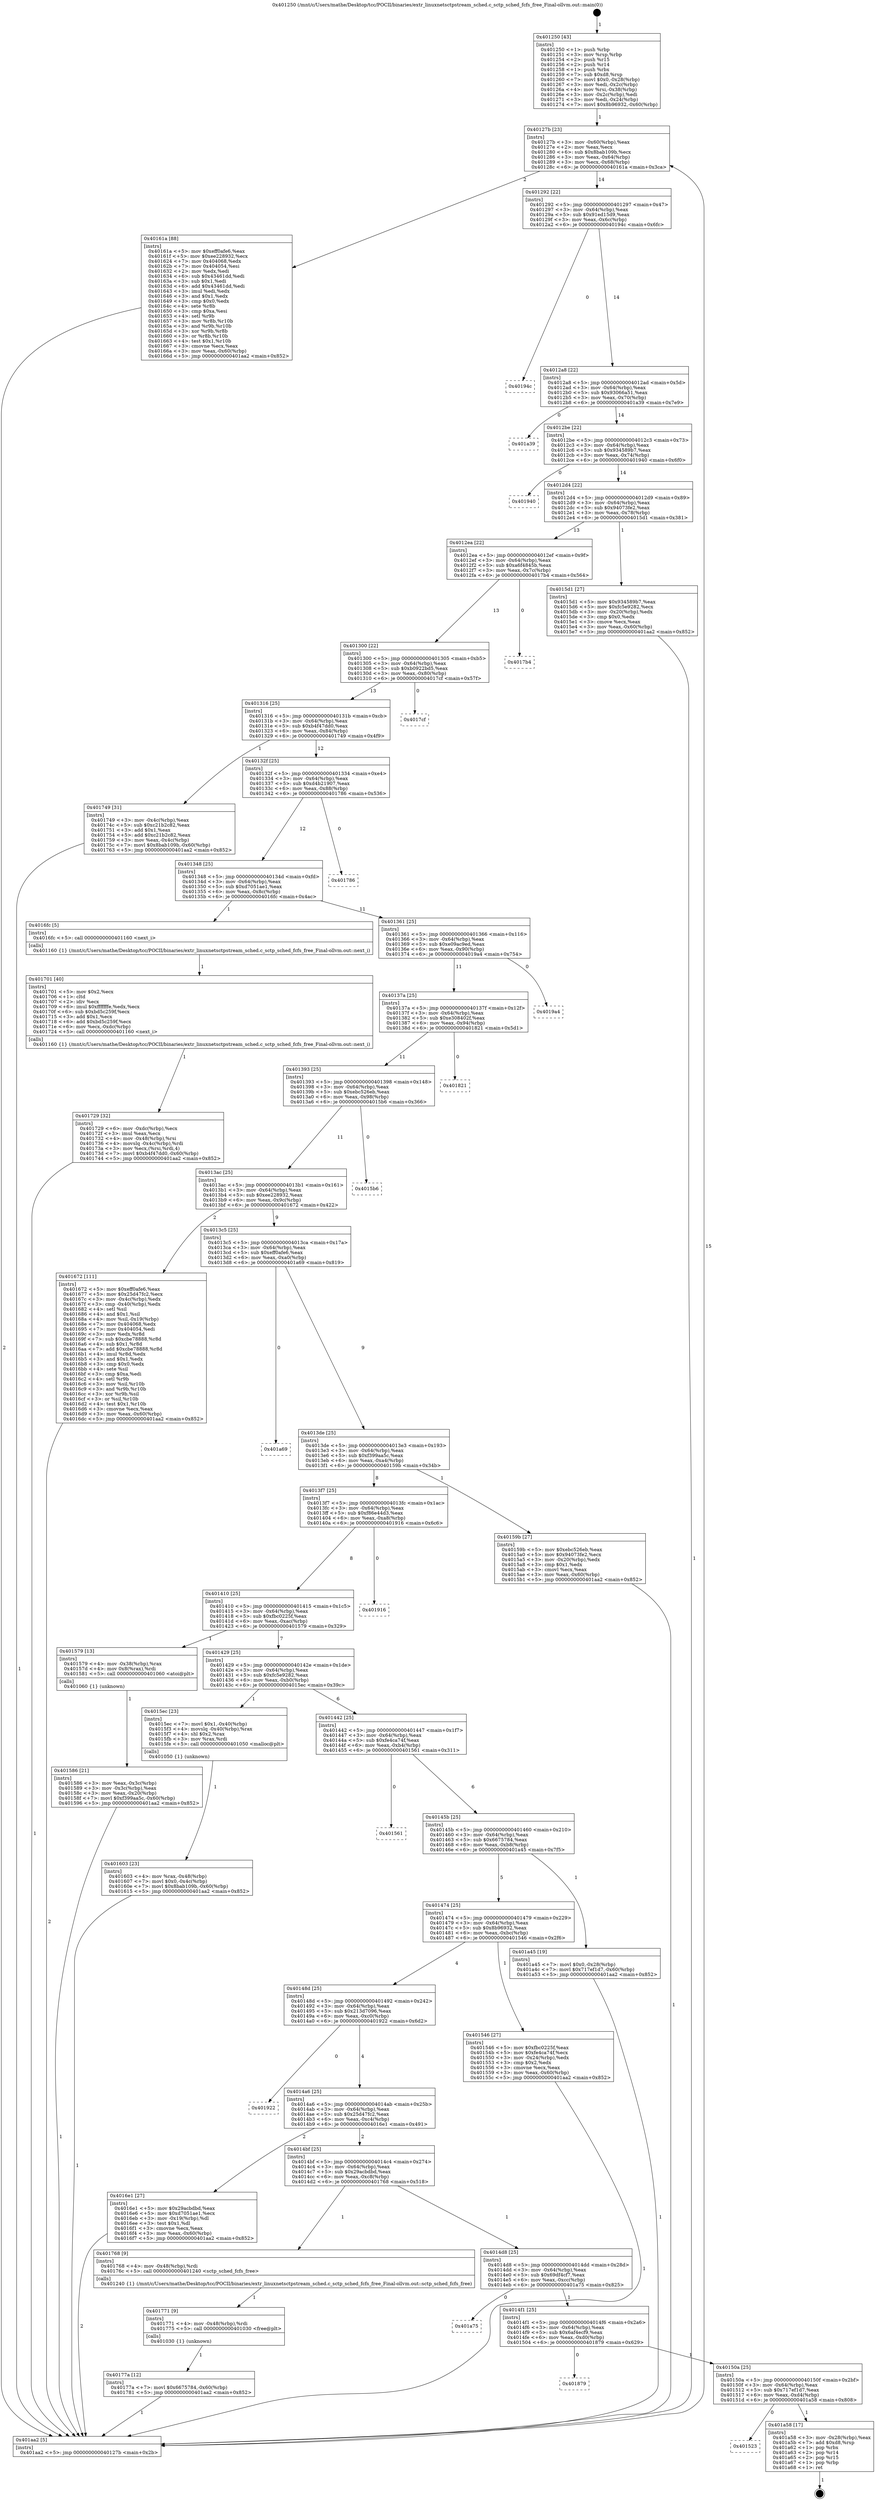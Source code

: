 digraph "0x401250" {
  label = "0x401250 (/mnt/c/Users/mathe/Desktop/tcc/POCII/binaries/extr_linuxnetsctpstream_sched.c_sctp_sched_fcfs_free_Final-ollvm.out::main(0))"
  labelloc = "t"
  node[shape=record]

  Entry [label="",width=0.3,height=0.3,shape=circle,fillcolor=black,style=filled]
  "0x40127b" [label="{
     0x40127b [23]\l
     | [instrs]\l
     &nbsp;&nbsp;0x40127b \<+3\>: mov -0x60(%rbp),%eax\l
     &nbsp;&nbsp;0x40127e \<+2\>: mov %eax,%ecx\l
     &nbsp;&nbsp;0x401280 \<+6\>: sub $0x8bab109b,%ecx\l
     &nbsp;&nbsp;0x401286 \<+3\>: mov %eax,-0x64(%rbp)\l
     &nbsp;&nbsp;0x401289 \<+3\>: mov %ecx,-0x68(%rbp)\l
     &nbsp;&nbsp;0x40128c \<+6\>: je 000000000040161a \<main+0x3ca\>\l
  }"]
  "0x40161a" [label="{
     0x40161a [88]\l
     | [instrs]\l
     &nbsp;&nbsp;0x40161a \<+5\>: mov $0xeff0afe6,%eax\l
     &nbsp;&nbsp;0x40161f \<+5\>: mov $0xee228932,%ecx\l
     &nbsp;&nbsp;0x401624 \<+7\>: mov 0x404068,%edx\l
     &nbsp;&nbsp;0x40162b \<+7\>: mov 0x404054,%esi\l
     &nbsp;&nbsp;0x401632 \<+2\>: mov %edx,%edi\l
     &nbsp;&nbsp;0x401634 \<+6\>: sub $0x43461dd,%edi\l
     &nbsp;&nbsp;0x40163a \<+3\>: sub $0x1,%edi\l
     &nbsp;&nbsp;0x40163d \<+6\>: add $0x43461dd,%edi\l
     &nbsp;&nbsp;0x401643 \<+3\>: imul %edi,%edx\l
     &nbsp;&nbsp;0x401646 \<+3\>: and $0x1,%edx\l
     &nbsp;&nbsp;0x401649 \<+3\>: cmp $0x0,%edx\l
     &nbsp;&nbsp;0x40164c \<+4\>: sete %r8b\l
     &nbsp;&nbsp;0x401650 \<+3\>: cmp $0xa,%esi\l
     &nbsp;&nbsp;0x401653 \<+4\>: setl %r9b\l
     &nbsp;&nbsp;0x401657 \<+3\>: mov %r8b,%r10b\l
     &nbsp;&nbsp;0x40165a \<+3\>: and %r9b,%r10b\l
     &nbsp;&nbsp;0x40165d \<+3\>: xor %r9b,%r8b\l
     &nbsp;&nbsp;0x401660 \<+3\>: or %r8b,%r10b\l
     &nbsp;&nbsp;0x401663 \<+4\>: test $0x1,%r10b\l
     &nbsp;&nbsp;0x401667 \<+3\>: cmovne %ecx,%eax\l
     &nbsp;&nbsp;0x40166a \<+3\>: mov %eax,-0x60(%rbp)\l
     &nbsp;&nbsp;0x40166d \<+5\>: jmp 0000000000401aa2 \<main+0x852\>\l
  }"]
  "0x401292" [label="{
     0x401292 [22]\l
     | [instrs]\l
     &nbsp;&nbsp;0x401292 \<+5\>: jmp 0000000000401297 \<main+0x47\>\l
     &nbsp;&nbsp;0x401297 \<+3\>: mov -0x64(%rbp),%eax\l
     &nbsp;&nbsp;0x40129a \<+5\>: sub $0x91ed15d9,%eax\l
     &nbsp;&nbsp;0x40129f \<+3\>: mov %eax,-0x6c(%rbp)\l
     &nbsp;&nbsp;0x4012a2 \<+6\>: je 000000000040194c \<main+0x6fc\>\l
  }"]
  Exit [label="",width=0.3,height=0.3,shape=circle,fillcolor=black,style=filled,peripheries=2]
  "0x40194c" [label="{
     0x40194c\l
  }", style=dashed]
  "0x4012a8" [label="{
     0x4012a8 [22]\l
     | [instrs]\l
     &nbsp;&nbsp;0x4012a8 \<+5\>: jmp 00000000004012ad \<main+0x5d\>\l
     &nbsp;&nbsp;0x4012ad \<+3\>: mov -0x64(%rbp),%eax\l
     &nbsp;&nbsp;0x4012b0 \<+5\>: sub $0x93066a51,%eax\l
     &nbsp;&nbsp;0x4012b5 \<+3\>: mov %eax,-0x70(%rbp)\l
     &nbsp;&nbsp;0x4012b8 \<+6\>: je 0000000000401a39 \<main+0x7e9\>\l
  }"]
  "0x401523" [label="{
     0x401523\l
  }", style=dashed]
  "0x401a39" [label="{
     0x401a39\l
  }", style=dashed]
  "0x4012be" [label="{
     0x4012be [22]\l
     | [instrs]\l
     &nbsp;&nbsp;0x4012be \<+5\>: jmp 00000000004012c3 \<main+0x73\>\l
     &nbsp;&nbsp;0x4012c3 \<+3\>: mov -0x64(%rbp),%eax\l
     &nbsp;&nbsp;0x4012c6 \<+5\>: sub $0x934589b7,%eax\l
     &nbsp;&nbsp;0x4012cb \<+3\>: mov %eax,-0x74(%rbp)\l
     &nbsp;&nbsp;0x4012ce \<+6\>: je 0000000000401940 \<main+0x6f0\>\l
  }"]
  "0x401a58" [label="{
     0x401a58 [17]\l
     | [instrs]\l
     &nbsp;&nbsp;0x401a58 \<+3\>: mov -0x28(%rbp),%eax\l
     &nbsp;&nbsp;0x401a5b \<+7\>: add $0xd8,%rsp\l
     &nbsp;&nbsp;0x401a62 \<+1\>: pop %rbx\l
     &nbsp;&nbsp;0x401a63 \<+2\>: pop %r14\l
     &nbsp;&nbsp;0x401a65 \<+2\>: pop %r15\l
     &nbsp;&nbsp;0x401a67 \<+1\>: pop %rbp\l
     &nbsp;&nbsp;0x401a68 \<+1\>: ret\l
  }"]
  "0x401940" [label="{
     0x401940\l
  }", style=dashed]
  "0x4012d4" [label="{
     0x4012d4 [22]\l
     | [instrs]\l
     &nbsp;&nbsp;0x4012d4 \<+5\>: jmp 00000000004012d9 \<main+0x89\>\l
     &nbsp;&nbsp;0x4012d9 \<+3\>: mov -0x64(%rbp),%eax\l
     &nbsp;&nbsp;0x4012dc \<+5\>: sub $0x94073fe2,%eax\l
     &nbsp;&nbsp;0x4012e1 \<+3\>: mov %eax,-0x78(%rbp)\l
     &nbsp;&nbsp;0x4012e4 \<+6\>: je 00000000004015d1 \<main+0x381\>\l
  }"]
  "0x40150a" [label="{
     0x40150a [25]\l
     | [instrs]\l
     &nbsp;&nbsp;0x40150a \<+5\>: jmp 000000000040150f \<main+0x2bf\>\l
     &nbsp;&nbsp;0x40150f \<+3\>: mov -0x64(%rbp),%eax\l
     &nbsp;&nbsp;0x401512 \<+5\>: sub $0x717ef1d7,%eax\l
     &nbsp;&nbsp;0x401517 \<+6\>: mov %eax,-0xd4(%rbp)\l
     &nbsp;&nbsp;0x40151d \<+6\>: je 0000000000401a58 \<main+0x808\>\l
  }"]
  "0x4015d1" [label="{
     0x4015d1 [27]\l
     | [instrs]\l
     &nbsp;&nbsp;0x4015d1 \<+5\>: mov $0x934589b7,%eax\l
     &nbsp;&nbsp;0x4015d6 \<+5\>: mov $0xfc5e9282,%ecx\l
     &nbsp;&nbsp;0x4015db \<+3\>: mov -0x20(%rbp),%edx\l
     &nbsp;&nbsp;0x4015de \<+3\>: cmp $0x0,%edx\l
     &nbsp;&nbsp;0x4015e1 \<+3\>: cmove %ecx,%eax\l
     &nbsp;&nbsp;0x4015e4 \<+3\>: mov %eax,-0x60(%rbp)\l
     &nbsp;&nbsp;0x4015e7 \<+5\>: jmp 0000000000401aa2 \<main+0x852\>\l
  }"]
  "0x4012ea" [label="{
     0x4012ea [22]\l
     | [instrs]\l
     &nbsp;&nbsp;0x4012ea \<+5\>: jmp 00000000004012ef \<main+0x9f\>\l
     &nbsp;&nbsp;0x4012ef \<+3\>: mov -0x64(%rbp),%eax\l
     &nbsp;&nbsp;0x4012f2 \<+5\>: sub $0xa6f4845b,%eax\l
     &nbsp;&nbsp;0x4012f7 \<+3\>: mov %eax,-0x7c(%rbp)\l
     &nbsp;&nbsp;0x4012fa \<+6\>: je 00000000004017b4 \<main+0x564\>\l
  }"]
  "0x401879" [label="{
     0x401879\l
  }", style=dashed]
  "0x4017b4" [label="{
     0x4017b4\l
  }", style=dashed]
  "0x401300" [label="{
     0x401300 [22]\l
     | [instrs]\l
     &nbsp;&nbsp;0x401300 \<+5\>: jmp 0000000000401305 \<main+0xb5\>\l
     &nbsp;&nbsp;0x401305 \<+3\>: mov -0x64(%rbp),%eax\l
     &nbsp;&nbsp;0x401308 \<+5\>: sub $0xb0922bd5,%eax\l
     &nbsp;&nbsp;0x40130d \<+3\>: mov %eax,-0x80(%rbp)\l
     &nbsp;&nbsp;0x401310 \<+6\>: je 00000000004017cf \<main+0x57f\>\l
  }"]
  "0x4014f1" [label="{
     0x4014f1 [25]\l
     | [instrs]\l
     &nbsp;&nbsp;0x4014f1 \<+5\>: jmp 00000000004014f6 \<main+0x2a6\>\l
     &nbsp;&nbsp;0x4014f6 \<+3\>: mov -0x64(%rbp),%eax\l
     &nbsp;&nbsp;0x4014f9 \<+5\>: sub $0x6af4ecf9,%eax\l
     &nbsp;&nbsp;0x4014fe \<+6\>: mov %eax,-0xd0(%rbp)\l
     &nbsp;&nbsp;0x401504 \<+6\>: je 0000000000401879 \<main+0x629\>\l
  }"]
  "0x4017cf" [label="{
     0x4017cf\l
  }", style=dashed]
  "0x401316" [label="{
     0x401316 [25]\l
     | [instrs]\l
     &nbsp;&nbsp;0x401316 \<+5\>: jmp 000000000040131b \<main+0xcb\>\l
     &nbsp;&nbsp;0x40131b \<+3\>: mov -0x64(%rbp),%eax\l
     &nbsp;&nbsp;0x40131e \<+5\>: sub $0xb4f47dd0,%eax\l
     &nbsp;&nbsp;0x401323 \<+6\>: mov %eax,-0x84(%rbp)\l
     &nbsp;&nbsp;0x401329 \<+6\>: je 0000000000401749 \<main+0x4f9\>\l
  }"]
  "0x401a75" [label="{
     0x401a75\l
  }", style=dashed]
  "0x401749" [label="{
     0x401749 [31]\l
     | [instrs]\l
     &nbsp;&nbsp;0x401749 \<+3\>: mov -0x4c(%rbp),%eax\l
     &nbsp;&nbsp;0x40174c \<+5\>: sub $0xc21b2c82,%eax\l
     &nbsp;&nbsp;0x401751 \<+3\>: add $0x1,%eax\l
     &nbsp;&nbsp;0x401754 \<+5\>: add $0xc21b2c82,%eax\l
     &nbsp;&nbsp;0x401759 \<+3\>: mov %eax,-0x4c(%rbp)\l
     &nbsp;&nbsp;0x40175c \<+7\>: movl $0x8bab109b,-0x60(%rbp)\l
     &nbsp;&nbsp;0x401763 \<+5\>: jmp 0000000000401aa2 \<main+0x852\>\l
  }"]
  "0x40132f" [label="{
     0x40132f [25]\l
     | [instrs]\l
     &nbsp;&nbsp;0x40132f \<+5\>: jmp 0000000000401334 \<main+0xe4\>\l
     &nbsp;&nbsp;0x401334 \<+3\>: mov -0x64(%rbp),%eax\l
     &nbsp;&nbsp;0x401337 \<+5\>: sub $0xd4b21907,%eax\l
     &nbsp;&nbsp;0x40133c \<+6\>: mov %eax,-0x88(%rbp)\l
     &nbsp;&nbsp;0x401342 \<+6\>: je 0000000000401786 \<main+0x536\>\l
  }"]
  "0x40177a" [label="{
     0x40177a [12]\l
     | [instrs]\l
     &nbsp;&nbsp;0x40177a \<+7\>: movl $0x6675784,-0x60(%rbp)\l
     &nbsp;&nbsp;0x401781 \<+5\>: jmp 0000000000401aa2 \<main+0x852\>\l
  }"]
  "0x401786" [label="{
     0x401786\l
  }", style=dashed]
  "0x401348" [label="{
     0x401348 [25]\l
     | [instrs]\l
     &nbsp;&nbsp;0x401348 \<+5\>: jmp 000000000040134d \<main+0xfd\>\l
     &nbsp;&nbsp;0x40134d \<+3\>: mov -0x64(%rbp),%eax\l
     &nbsp;&nbsp;0x401350 \<+5\>: sub $0xd7051ae1,%eax\l
     &nbsp;&nbsp;0x401355 \<+6\>: mov %eax,-0x8c(%rbp)\l
     &nbsp;&nbsp;0x40135b \<+6\>: je 00000000004016fc \<main+0x4ac\>\l
  }"]
  "0x401771" [label="{
     0x401771 [9]\l
     | [instrs]\l
     &nbsp;&nbsp;0x401771 \<+4\>: mov -0x48(%rbp),%rdi\l
     &nbsp;&nbsp;0x401775 \<+5\>: call 0000000000401030 \<free@plt\>\l
     | [calls]\l
     &nbsp;&nbsp;0x401030 \{1\} (unknown)\l
  }"]
  "0x4016fc" [label="{
     0x4016fc [5]\l
     | [instrs]\l
     &nbsp;&nbsp;0x4016fc \<+5\>: call 0000000000401160 \<next_i\>\l
     | [calls]\l
     &nbsp;&nbsp;0x401160 \{1\} (/mnt/c/Users/mathe/Desktop/tcc/POCII/binaries/extr_linuxnetsctpstream_sched.c_sctp_sched_fcfs_free_Final-ollvm.out::next_i)\l
  }"]
  "0x401361" [label="{
     0x401361 [25]\l
     | [instrs]\l
     &nbsp;&nbsp;0x401361 \<+5\>: jmp 0000000000401366 \<main+0x116\>\l
     &nbsp;&nbsp;0x401366 \<+3\>: mov -0x64(%rbp),%eax\l
     &nbsp;&nbsp;0x401369 \<+5\>: sub $0xe09ac9ed,%eax\l
     &nbsp;&nbsp;0x40136e \<+6\>: mov %eax,-0x90(%rbp)\l
     &nbsp;&nbsp;0x401374 \<+6\>: je 00000000004019a4 \<main+0x754\>\l
  }"]
  "0x4014d8" [label="{
     0x4014d8 [25]\l
     | [instrs]\l
     &nbsp;&nbsp;0x4014d8 \<+5\>: jmp 00000000004014dd \<main+0x28d\>\l
     &nbsp;&nbsp;0x4014dd \<+3\>: mov -0x64(%rbp),%eax\l
     &nbsp;&nbsp;0x4014e0 \<+5\>: sub $0x69df4cf7,%eax\l
     &nbsp;&nbsp;0x4014e5 \<+6\>: mov %eax,-0xcc(%rbp)\l
     &nbsp;&nbsp;0x4014eb \<+6\>: je 0000000000401a75 \<main+0x825\>\l
  }"]
  "0x4019a4" [label="{
     0x4019a4\l
  }", style=dashed]
  "0x40137a" [label="{
     0x40137a [25]\l
     | [instrs]\l
     &nbsp;&nbsp;0x40137a \<+5\>: jmp 000000000040137f \<main+0x12f\>\l
     &nbsp;&nbsp;0x40137f \<+3\>: mov -0x64(%rbp),%eax\l
     &nbsp;&nbsp;0x401382 \<+5\>: sub $0xe308402f,%eax\l
     &nbsp;&nbsp;0x401387 \<+6\>: mov %eax,-0x94(%rbp)\l
     &nbsp;&nbsp;0x40138d \<+6\>: je 0000000000401821 \<main+0x5d1\>\l
  }"]
  "0x401768" [label="{
     0x401768 [9]\l
     | [instrs]\l
     &nbsp;&nbsp;0x401768 \<+4\>: mov -0x48(%rbp),%rdi\l
     &nbsp;&nbsp;0x40176c \<+5\>: call 0000000000401240 \<sctp_sched_fcfs_free\>\l
     | [calls]\l
     &nbsp;&nbsp;0x401240 \{1\} (/mnt/c/Users/mathe/Desktop/tcc/POCII/binaries/extr_linuxnetsctpstream_sched.c_sctp_sched_fcfs_free_Final-ollvm.out::sctp_sched_fcfs_free)\l
  }"]
  "0x401821" [label="{
     0x401821\l
  }", style=dashed]
  "0x401393" [label="{
     0x401393 [25]\l
     | [instrs]\l
     &nbsp;&nbsp;0x401393 \<+5\>: jmp 0000000000401398 \<main+0x148\>\l
     &nbsp;&nbsp;0x401398 \<+3\>: mov -0x64(%rbp),%eax\l
     &nbsp;&nbsp;0x40139b \<+5\>: sub $0xebc526eb,%eax\l
     &nbsp;&nbsp;0x4013a0 \<+6\>: mov %eax,-0x98(%rbp)\l
     &nbsp;&nbsp;0x4013a6 \<+6\>: je 00000000004015b6 \<main+0x366\>\l
  }"]
  "0x401729" [label="{
     0x401729 [32]\l
     | [instrs]\l
     &nbsp;&nbsp;0x401729 \<+6\>: mov -0xdc(%rbp),%ecx\l
     &nbsp;&nbsp;0x40172f \<+3\>: imul %eax,%ecx\l
     &nbsp;&nbsp;0x401732 \<+4\>: mov -0x48(%rbp),%rsi\l
     &nbsp;&nbsp;0x401736 \<+4\>: movslq -0x4c(%rbp),%rdi\l
     &nbsp;&nbsp;0x40173a \<+3\>: mov %ecx,(%rsi,%rdi,4)\l
     &nbsp;&nbsp;0x40173d \<+7\>: movl $0xb4f47dd0,-0x60(%rbp)\l
     &nbsp;&nbsp;0x401744 \<+5\>: jmp 0000000000401aa2 \<main+0x852\>\l
  }"]
  "0x4015b6" [label="{
     0x4015b6\l
  }", style=dashed]
  "0x4013ac" [label="{
     0x4013ac [25]\l
     | [instrs]\l
     &nbsp;&nbsp;0x4013ac \<+5\>: jmp 00000000004013b1 \<main+0x161\>\l
     &nbsp;&nbsp;0x4013b1 \<+3\>: mov -0x64(%rbp),%eax\l
     &nbsp;&nbsp;0x4013b4 \<+5\>: sub $0xee228932,%eax\l
     &nbsp;&nbsp;0x4013b9 \<+6\>: mov %eax,-0x9c(%rbp)\l
     &nbsp;&nbsp;0x4013bf \<+6\>: je 0000000000401672 \<main+0x422\>\l
  }"]
  "0x401701" [label="{
     0x401701 [40]\l
     | [instrs]\l
     &nbsp;&nbsp;0x401701 \<+5\>: mov $0x2,%ecx\l
     &nbsp;&nbsp;0x401706 \<+1\>: cltd\l
     &nbsp;&nbsp;0x401707 \<+2\>: idiv %ecx\l
     &nbsp;&nbsp;0x401709 \<+6\>: imul $0xfffffffe,%edx,%ecx\l
     &nbsp;&nbsp;0x40170f \<+6\>: sub $0xbd5c259f,%ecx\l
     &nbsp;&nbsp;0x401715 \<+3\>: add $0x1,%ecx\l
     &nbsp;&nbsp;0x401718 \<+6\>: add $0xbd5c259f,%ecx\l
     &nbsp;&nbsp;0x40171e \<+6\>: mov %ecx,-0xdc(%rbp)\l
     &nbsp;&nbsp;0x401724 \<+5\>: call 0000000000401160 \<next_i\>\l
     | [calls]\l
     &nbsp;&nbsp;0x401160 \{1\} (/mnt/c/Users/mathe/Desktop/tcc/POCII/binaries/extr_linuxnetsctpstream_sched.c_sctp_sched_fcfs_free_Final-ollvm.out::next_i)\l
  }"]
  "0x401672" [label="{
     0x401672 [111]\l
     | [instrs]\l
     &nbsp;&nbsp;0x401672 \<+5\>: mov $0xeff0afe6,%eax\l
     &nbsp;&nbsp;0x401677 \<+5\>: mov $0x25d47fc2,%ecx\l
     &nbsp;&nbsp;0x40167c \<+3\>: mov -0x4c(%rbp),%edx\l
     &nbsp;&nbsp;0x40167f \<+3\>: cmp -0x40(%rbp),%edx\l
     &nbsp;&nbsp;0x401682 \<+4\>: setl %sil\l
     &nbsp;&nbsp;0x401686 \<+4\>: and $0x1,%sil\l
     &nbsp;&nbsp;0x40168a \<+4\>: mov %sil,-0x19(%rbp)\l
     &nbsp;&nbsp;0x40168e \<+7\>: mov 0x404068,%edx\l
     &nbsp;&nbsp;0x401695 \<+7\>: mov 0x404054,%edi\l
     &nbsp;&nbsp;0x40169c \<+3\>: mov %edx,%r8d\l
     &nbsp;&nbsp;0x40169f \<+7\>: sub $0xcbe78888,%r8d\l
     &nbsp;&nbsp;0x4016a6 \<+4\>: sub $0x1,%r8d\l
     &nbsp;&nbsp;0x4016aa \<+7\>: add $0xcbe78888,%r8d\l
     &nbsp;&nbsp;0x4016b1 \<+4\>: imul %r8d,%edx\l
     &nbsp;&nbsp;0x4016b5 \<+3\>: and $0x1,%edx\l
     &nbsp;&nbsp;0x4016b8 \<+3\>: cmp $0x0,%edx\l
     &nbsp;&nbsp;0x4016bb \<+4\>: sete %sil\l
     &nbsp;&nbsp;0x4016bf \<+3\>: cmp $0xa,%edi\l
     &nbsp;&nbsp;0x4016c2 \<+4\>: setl %r9b\l
     &nbsp;&nbsp;0x4016c6 \<+3\>: mov %sil,%r10b\l
     &nbsp;&nbsp;0x4016c9 \<+3\>: and %r9b,%r10b\l
     &nbsp;&nbsp;0x4016cc \<+3\>: xor %r9b,%sil\l
     &nbsp;&nbsp;0x4016cf \<+3\>: or %sil,%r10b\l
     &nbsp;&nbsp;0x4016d2 \<+4\>: test $0x1,%r10b\l
     &nbsp;&nbsp;0x4016d6 \<+3\>: cmovne %ecx,%eax\l
     &nbsp;&nbsp;0x4016d9 \<+3\>: mov %eax,-0x60(%rbp)\l
     &nbsp;&nbsp;0x4016dc \<+5\>: jmp 0000000000401aa2 \<main+0x852\>\l
  }"]
  "0x4013c5" [label="{
     0x4013c5 [25]\l
     | [instrs]\l
     &nbsp;&nbsp;0x4013c5 \<+5\>: jmp 00000000004013ca \<main+0x17a\>\l
     &nbsp;&nbsp;0x4013ca \<+3\>: mov -0x64(%rbp),%eax\l
     &nbsp;&nbsp;0x4013cd \<+5\>: sub $0xeff0afe6,%eax\l
     &nbsp;&nbsp;0x4013d2 \<+6\>: mov %eax,-0xa0(%rbp)\l
     &nbsp;&nbsp;0x4013d8 \<+6\>: je 0000000000401a69 \<main+0x819\>\l
  }"]
  "0x4014bf" [label="{
     0x4014bf [25]\l
     | [instrs]\l
     &nbsp;&nbsp;0x4014bf \<+5\>: jmp 00000000004014c4 \<main+0x274\>\l
     &nbsp;&nbsp;0x4014c4 \<+3\>: mov -0x64(%rbp),%eax\l
     &nbsp;&nbsp;0x4014c7 \<+5\>: sub $0x29acbdbd,%eax\l
     &nbsp;&nbsp;0x4014cc \<+6\>: mov %eax,-0xc8(%rbp)\l
     &nbsp;&nbsp;0x4014d2 \<+6\>: je 0000000000401768 \<main+0x518\>\l
  }"]
  "0x401a69" [label="{
     0x401a69\l
  }", style=dashed]
  "0x4013de" [label="{
     0x4013de [25]\l
     | [instrs]\l
     &nbsp;&nbsp;0x4013de \<+5\>: jmp 00000000004013e3 \<main+0x193\>\l
     &nbsp;&nbsp;0x4013e3 \<+3\>: mov -0x64(%rbp),%eax\l
     &nbsp;&nbsp;0x4013e6 \<+5\>: sub $0xf399aa5c,%eax\l
     &nbsp;&nbsp;0x4013eb \<+6\>: mov %eax,-0xa4(%rbp)\l
     &nbsp;&nbsp;0x4013f1 \<+6\>: je 000000000040159b \<main+0x34b\>\l
  }"]
  "0x4016e1" [label="{
     0x4016e1 [27]\l
     | [instrs]\l
     &nbsp;&nbsp;0x4016e1 \<+5\>: mov $0x29acbdbd,%eax\l
     &nbsp;&nbsp;0x4016e6 \<+5\>: mov $0xd7051ae1,%ecx\l
     &nbsp;&nbsp;0x4016eb \<+3\>: mov -0x19(%rbp),%dl\l
     &nbsp;&nbsp;0x4016ee \<+3\>: test $0x1,%dl\l
     &nbsp;&nbsp;0x4016f1 \<+3\>: cmovne %ecx,%eax\l
     &nbsp;&nbsp;0x4016f4 \<+3\>: mov %eax,-0x60(%rbp)\l
     &nbsp;&nbsp;0x4016f7 \<+5\>: jmp 0000000000401aa2 \<main+0x852\>\l
  }"]
  "0x40159b" [label="{
     0x40159b [27]\l
     | [instrs]\l
     &nbsp;&nbsp;0x40159b \<+5\>: mov $0xebc526eb,%eax\l
     &nbsp;&nbsp;0x4015a0 \<+5\>: mov $0x94073fe2,%ecx\l
     &nbsp;&nbsp;0x4015a5 \<+3\>: mov -0x20(%rbp),%edx\l
     &nbsp;&nbsp;0x4015a8 \<+3\>: cmp $0x1,%edx\l
     &nbsp;&nbsp;0x4015ab \<+3\>: cmovl %ecx,%eax\l
     &nbsp;&nbsp;0x4015ae \<+3\>: mov %eax,-0x60(%rbp)\l
     &nbsp;&nbsp;0x4015b1 \<+5\>: jmp 0000000000401aa2 \<main+0x852\>\l
  }"]
  "0x4013f7" [label="{
     0x4013f7 [25]\l
     | [instrs]\l
     &nbsp;&nbsp;0x4013f7 \<+5\>: jmp 00000000004013fc \<main+0x1ac\>\l
     &nbsp;&nbsp;0x4013fc \<+3\>: mov -0x64(%rbp),%eax\l
     &nbsp;&nbsp;0x4013ff \<+5\>: sub $0xf86e44d3,%eax\l
     &nbsp;&nbsp;0x401404 \<+6\>: mov %eax,-0xa8(%rbp)\l
     &nbsp;&nbsp;0x40140a \<+6\>: je 0000000000401916 \<main+0x6c6\>\l
  }"]
  "0x4014a6" [label="{
     0x4014a6 [25]\l
     | [instrs]\l
     &nbsp;&nbsp;0x4014a6 \<+5\>: jmp 00000000004014ab \<main+0x25b\>\l
     &nbsp;&nbsp;0x4014ab \<+3\>: mov -0x64(%rbp),%eax\l
     &nbsp;&nbsp;0x4014ae \<+5\>: sub $0x25d47fc2,%eax\l
     &nbsp;&nbsp;0x4014b3 \<+6\>: mov %eax,-0xc4(%rbp)\l
     &nbsp;&nbsp;0x4014b9 \<+6\>: je 00000000004016e1 \<main+0x491\>\l
  }"]
  "0x401916" [label="{
     0x401916\l
  }", style=dashed]
  "0x401410" [label="{
     0x401410 [25]\l
     | [instrs]\l
     &nbsp;&nbsp;0x401410 \<+5\>: jmp 0000000000401415 \<main+0x1c5\>\l
     &nbsp;&nbsp;0x401415 \<+3\>: mov -0x64(%rbp),%eax\l
     &nbsp;&nbsp;0x401418 \<+5\>: sub $0xfbc0225f,%eax\l
     &nbsp;&nbsp;0x40141d \<+6\>: mov %eax,-0xac(%rbp)\l
     &nbsp;&nbsp;0x401423 \<+6\>: je 0000000000401579 \<main+0x329\>\l
  }"]
  "0x401922" [label="{
     0x401922\l
  }", style=dashed]
  "0x401579" [label="{
     0x401579 [13]\l
     | [instrs]\l
     &nbsp;&nbsp;0x401579 \<+4\>: mov -0x38(%rbp),%rax\l
     &nbsp;&nbsp;0x40157d \<+4\>: mov 0x8(%rax),%rdi\l
     &nbsp;&nbsp;0x401581 \<+5\>: call 0000000000401060 \<atoi@plt\>\l
     | [calls]\l
     &nbsp;&nbsp;0x401060 \{1\} (unknown)\l
  }"]
  "0x401429" [label="{
     0x401429 [25]\l
     | [instrs]\l
     &nbsp;&nbsp;0x401429 \<+5\>: jmp 000000000040142e \<main+0x1de\>\l
     &nbsp;&nbsp;0x40142e \<+3\>: mov -0x64(%rbp),%eax\l
     &nbsp;&nbsp;0x401431 \<+5\>: sub $0xfc5e9282,%eax\l
     &nbsp;&nbsp;0x401436 \<+6\>: mov %eax,-0xb0(%rbp)\l
     &nbsp;&nbsp;0x40143c \<+6\>: je 00000000004015ec \<main+0x39c\>\l
  }"]
  "0x401603" [label="{
     0x401603 [23]\l
     | [instrs]\l
     &nbsp;&nbsp;0x401603 \<+4\>: mov %rax,-0x48(%rbp)\l
     &nbsp;&nbsp;0x401607 \<+7\>: movl $0x0,-0x4c(%rbp)\l
     &nbsp;&nbsp;0x40160e \<+7\>: movl $0x8bab109b,-0x60(%rbp)\l
     &nbsp;&nbsp;0x401615 \<+5\>: jmp 0000000000401aa2 \<main+0x852\>\l
  }"]
  "0x4015ec" [label="{
     0x4015ec [23]\l
     | [instrs]\l
     &nbsp;&nbsp;0x4015ec \<+7\>: movl $0x1,-0x40(%rbp)\l
     &nbsp;&nbsp;0x4015f3 \<+4\>: movslq -0x40(%rbp),%rax\l
     &nbsp;&nbsp;0x4015f7 \<+4\>: shl $0x2,%rax\l
     &nbsp;&nbsp;0x4015fb \<+3\>: mov %rax,%rdi\l
     &nbsp;&nbsp;0x4015fe \<+5\>: call 0000000000401050 \<malloc@plt\>\l
     | [calls]\l
     &nbsp;&nbsp;0x401050 \{1\} (unknown)\l
  }"]
  "0x401442" [label="{
     0x401442 [25]\l
     | [instrs]\l
     &nbsp;&nbsp;0x401442 \<+5\>: jmp 0000000000401447 \<main+0x1f7\>\l
     &nbsp;&nbsp;0x401447 \<+3\>: mov -0x64(%rbp),%eax\l
     &nbsp;&nbsp;0x40144a \<+5\>: sub $0xfe4ca74f,%eax\l
     &nbsp;&nbsp;0x40144f \<+6\>: mov %eax,-0xb4(%rbp)\l
     &nbsp;&nbsp;0x401455 \<+6\>: je 0000000000401561 \<main+0x311\>\l
  }"]
  "0x401586" [label="{
     0x401586 [21]\l
     | [instrs]\l
     &nbsp;&nbsp;0x401586 \<+3\>: mov %eax,-0x3c(%rbp)\l
     &nbsp;&nbsp;0x401589 \<+3\>: mov -0x3c(%rbp),%eax\l
     &nbsp;&nbsp;0x40158c \<+3\>: mov %eax,-0x20(%rbp)\l
     &nbsp;&nbsp;0x40158f \<+7\>: movl $0xf399aa5c,-0x60(%rbp)\l
     &nbsp;&nbsp;0x401596 \<+5\>: jmp 0000000000401aa2 \<main+0x852\>\l
  }"]
  "0x401561" [label="{
     0x401561\l
  }", style=dashed]
  "0x40145b" [label="{
     0x40145b [25]\l
     | [instrs]\l
     &nbsp;&nbsp;0x40145b \<+5\>: jmp 0000000000401460 \<main+0x210\>\l
     &nbsp;&nbsp;0x401460 \<+3\>: mov -0x64(%rbp),%eax\l
     &nbsp;&nbsp;0x401463 \<+5\>: sub $0x6675784,%eax\l
     &nbsp;&nbsp;0x401468 \<+6\>: mov %eax,-0xb8(%rbp)\l
     &nbsp;&nbsp;0x40146e \<+6\>: je 0000000000401a45 \<main+0x7f5\>\l
  }"]
  "0x401250" [label="{
     0x401250 [43]\l
     | [instrs]\l
     &nbsp;&nbsp;0x401250 \<+1\>: push %rbp\l
     &nbsp;&nbsp;0x401251 \<+3\>: mov %rsp,%rbp\l
     &nbsp;&nbsp;0x401254 \<+2\>: push %r15\l
     &nbsp;&nbsp;0x401256 \<+2\>: push %r14\l
     &nbsp;&nbsp;0x401258 \<+1\>: push %rbx\l
     &nbsp;&nbsp;0x401259 \<+7\>: sub $0xd8,%rsp\l
     &nbsp;&nbsp;0x401260 \<+7\>: movl $0x0,-0x28(%rbp)\l
     &nbsp;&nbsp;0x401267 \<+3\>: mov %edi,-0x2c(%rbp)\l
     &nbsp;&nbsp;0x40126a \<+4\>: mov %rsi,-0x38(%rbp)\l
     &nbsp;&nbsp;0x40126e \<+3\>: mov -0x2c(%rbp),%edi\l
     &nbsp;&nbsp;0x401271 \<+3\>: mov %edi,-0x24(%rbp)\l
     &nbsp;&nbsp;0x401274 \<+7\>: movl $0x8b96932,-0x60(%rbp)\l
  }"]
  "0x401a45" [label="{
     0x401a45 [19]\l
     | [instrs]\l
     &nbsp;&nbsp;0x401a45 \<+7\>: movl $0x0,-0x28(%rbp)\l
     &nbsp;&nbsp;0x401a4c \<+7\>: movl $0x717ef1d7,-0x60(%rbp)\l
     &nbsp;&nbsp;0x401a53 \<+5\>: jmp 0000000000401aa2 \<main+0x852\>\l
  }"]
  "0x401474" [label="{
     0x401474 [25]\l
     | [instrs]\l
     &nbsp;&nbsp;0x401474 \<+5\>: jmp 0000000000401479 \<main+0x229\>\l
     &nbsp;&nbsp;0x401479 \<+3\>: mov -0x64(%rbp),%eax\l
     &nbsp;&nbsp;0x40147c \<+5\>: sub $0x8b96932,%eax\l
     &nbsp;&nbsp;0x401481 \<+6\>: mov %eax,-0xbc(%rbp)\l
     &nbsp;&nbsp;0x401487 \<+6\>: je 0000000000401546 \<main+0x2f6\>\l
  }"]
  "0x401aa2" [label="{
     0x401aa2 [5]\l
     | [instrs]\l
     &nbsp;&nbsp;0x401aa2 \<+5\>: jmp 000000000040127b \<main+0x2b\>\l
  }"]
  "0x401546" [label="{
     0x401546 [27]\l
     | [instrs]\l
     &nbsp;&nbsp;0x401546 \<+5\>: mov $0xfbc0225f,%eax\l
     &nbsp;&nbsp;0x40154b \<+5\>: mov $0xfe4ca74f,%ecx\l
     &nbsp;&nbsp;0x401550 \<+3\>: mov -0x24(%rbp),%edx\l
     &nbsp;&nbsp;0x401553 \<+3\>: cmp $0x2,%edx\l
     &nbsp;&nbsp;0x401556 \<+3\>: cmovne %ecx,%eax\l
     &nbsp;&nbsp;0x401559 \<+3\>: mov %eax,-0x60(%rbp)\l
     &nbsp;&nbsp;0x40155c \<+5\>: jmp 0000000000401aa2 \<main+0x852\>\l
  }"]
  "0x40148d" [label="{
     0x40148d [25]\l
     | [instrs]\l
     &nbsp;&nbsp;0x40148d \<+5\>: jmp 0000000000401492 \<main+0x242\>\l
     &nbsp;&nbsp;0x401492 \<+3\>: mov -0x64(%rbp),%eax\l
     &nbsp;&nbsp;0x401495 \<+5\>: sub $0x213d7096,%eax\l
     &nbsp;&nbsp;0x40149a \<+6\>: mov %eax,-0xc0(%rbp)\l
     &nbsp;&nbsp;0x4014a0 \<+6\>: je 0000000000401922 \<main+0x6d2\>\l
  }"]
  Entry -> "0x401250" [label=" 1"]
  "0x40127b" -> "0x40161a" [label=" 2"]
  "0x40127b" -> "0x401292" [label=" 14"]
  "0x401a58" -> Exit [label=" 1"]
  "0x401292" -> "0x40194c" [label=" 0"]
  "0x401292" -> "0x4012a8" [label=" 14"]
  "0x40150a" -> "0x401523" [label=" 0"]
  "0x4012a8" -> "0x401a39" [label=" 0"]
  "0x4012a8" -> "0x4012be" [label=" 14"]
  "0x40150a" -> "0x401a58" [label=" 1"]
  "0x4012be" -> "0x401940" [label=" 0"]
  "0x4012be" -> "0x4012d4" [label=" 14"]
  "0x4014f1" -> "0x40150a" [label=" 1"]
  "0x4012d4" -> "0x4015d1" [label=" 1"]
  "0x4012d4" -> "0x4012ea" [label=" 13"]
  "0x4014f1" -> "0x401879" [label=" 0"]
  "0x4012ea" -> "0x4017b4" [label=" 0"]
  "0x4012ea" -> "0x401300" [label=" 13"]
  "0x4014d8" -> "0x4014f1" [label=" 1"]
  "0x401300" -> "0x4017cf" [label=" 0"]
  "0x401300" -> "0x401316" [label=" 13"]
  "0x4014d8" -> "0x401a75" [label=" 0"]
  "0x401316" -> "0x401749" [label=" 1"]
  "0x401316" -> "0x40132f" [label=" 12"]
  "0x401a45" -> "0x401aa2" [label=" 1"]
  "0x40132f" -> "0x401786" [label=" 0"]
  "0x40132f" -> "0x401348" [label=" 12"]
  "0x40177a" -> "0x401aa2" [label=" 1"]
  "0x401348" -> "0x4016fc" [label=" 1"]
  "0x401348" -> "0x401361" [label=" 11"]
  "0x401771" -> "0x40177a" [label=" 1"]
  "0x401361" -> "0x4019a4" [label=" 0"]
  "0x401361" -> "0x40137a" [label=" 11"]
  "0x401768" -> "0x401771" [label=" 1"]
  "0x40137a" -> "0x401821" [label=" 0"]
  "0x40137a" -> "0x401393" [label=" 11"]
  "0x4014bf" -> "0x4014d8" [label=" 1"]
  "0x401393" -> "0x4015b6" [label=" 0"]
  "0x401393" -> "0x4013ac" [label=" 11"]
  "0x4014bf" -> "0x401768" [label=" 1"]
  "0x4013ac" -> "0x401672" [label=" 2"]
  "0x4013ac" -> "0x4013c5" [label=" 9"]
  "0x401749" -> "0x401aa2" [label=" 1"]
  "0x4013c5" -> "0x401a69" [label=" 0"]
  "0x4013c5" -> "0x4013de" [label=" 9"]
  "0x401729" -> "0x401aa2" [label=" 1"]
  "0x4013de" -> "0x40159b" [label=" 1"]
  "0x4013de" -> "0x4013f7" [label=" 8"]
  "0x401701" -> "0x401729" [label=" 1"]
  "0x4013f7" -> "0x401916" [label=" 0"]
  "0x4013f7" -> "0x401410" [label=" 8"]
  "0x4016e1" -> "0x401aa2" [label=" 2"]
  "0x401410" -> "0x401579" [label=" 1"]
  "0x401410" -> "0x401429" [label=" 7"]
  "0x4014a6" -> "0x4014bf" [label=" 2"]
  "0x401429" -> "0x4015ec" [label=" 1"]
  "0x401429" -> "0x401442" [label=" 6"]
  "0x4016fc" -> "0x401701" [label=" 1"]
  "0x401442" -> "0x401561" [label=" 0"]
  "0x401442" -> "0x40145b" [label=" 6"]
  "0x40148d" -> "0x4014a6" [label=" 4"]
  "0x40145b" -> "0x401a45" [label=" 1"]
  "0x40145b" -> "0x401474" [label=" 5"]
  "0x40148d" -> "0x401922" [label=" 0"]
  "0x401474" -> "0x401546" [label=" 1"]
  "0x401474" -> "0x40148d" [label=" 4"]
  "0x401546" -> "0x401aa2" [label=" 1"]
  "0x401250" -> "0x40127b" [label=" 1"]
  "0x401aa2" -> "0x40127b" [label=" 15"]
  "0x401579" -> "0x401586" [label=" 1"]
  "0x401586" -> "0x401aa2" [label=" 1"]
  "0x40159b" -> "0x401aa2" [label=" 1"]
  "0x4015d1" -> "0x401aa2" [label=" 1"]
  "0x4015ec" -> "0x401603" [label=" 1"]
  "0x401603" -> "0x401aa2" [label=" 1"]
  "0x40161a" -> "0x401aa2" [label=" 2"]
  "0x401672" -> "0x401aa2" [label=" 2"]
  "0x4014a6" -> "0x4016e1" [label=" 2"]
}

